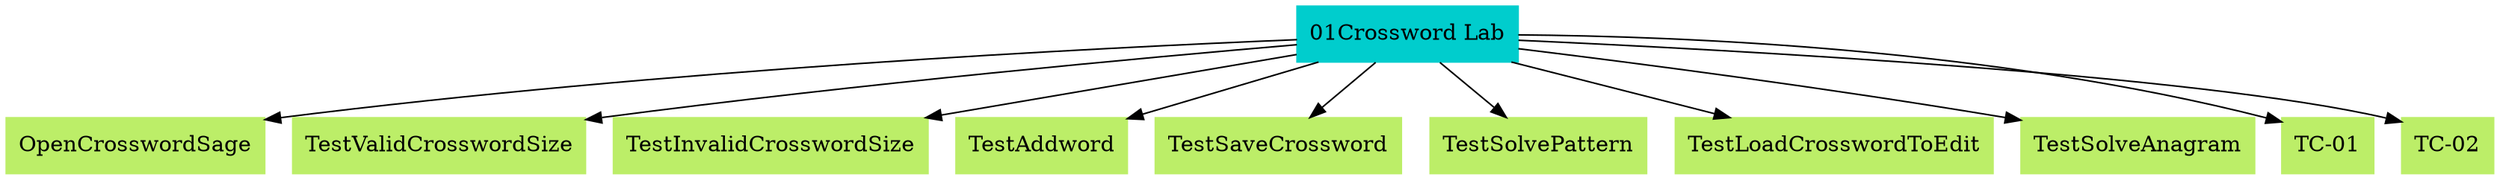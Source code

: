 // TS <-> TC
digraph {
	"01Crossword Lab" [color=cyan3 shape=box style=filled]
	OpenCrosswordSage [color=darkolivegreen2 shape=box style=filled]
		"01Crossword Lab" -> OpenCrosswordSage [len=10]
	TestValidCrosswordSize [color=darkolivegreen2 shape=box style=filled]
		"01Crossword Lab" -> TestValidCrosswordSize [len=10]
	TestInvalidCrosswordSize [color=darkolivegreen2 shape=box style=filled]
		"01Crossword Lab" -> TestInvalidCrosswordSize [len=10]
	TestAddword [color=darkolivegreen2 shape=box style=filled]
		"01Crossword Lab" -> TestAddword [len=10]
	TestSaveCrossword [color=darkolivegreen2 shape=box style=filled]
		"01Crossword Lab" -> TestSaveCrossword [len=10]
	TestSolvePattern [color=darkolivegreen2 shape=box style=filled]
		"01Crossword Lab" -> TestSolvePattern [len=10]
	TestLoadCrosswordToEdit [color=darkolivegreen2 shape=box style=filled]
		"01Crossword Lab" -> TestLoadCrosswordToEdit [len=10]
	TestSolveAnagram [color=darkolivegreen2 shape=box style=filled]
		"01Crossword Lab" -> TestSolveAnagram [len=10]
	"TC-01" [color=darkolivegreen2 shape=box style=filled]
		"01Crossword Lab" -> "TC-01" [len=10]
	"TC-02" [color=darkolivegreen2 shape=box style=filled]
		"01Crossword Lab" -> "TC-02" [len=10]
}